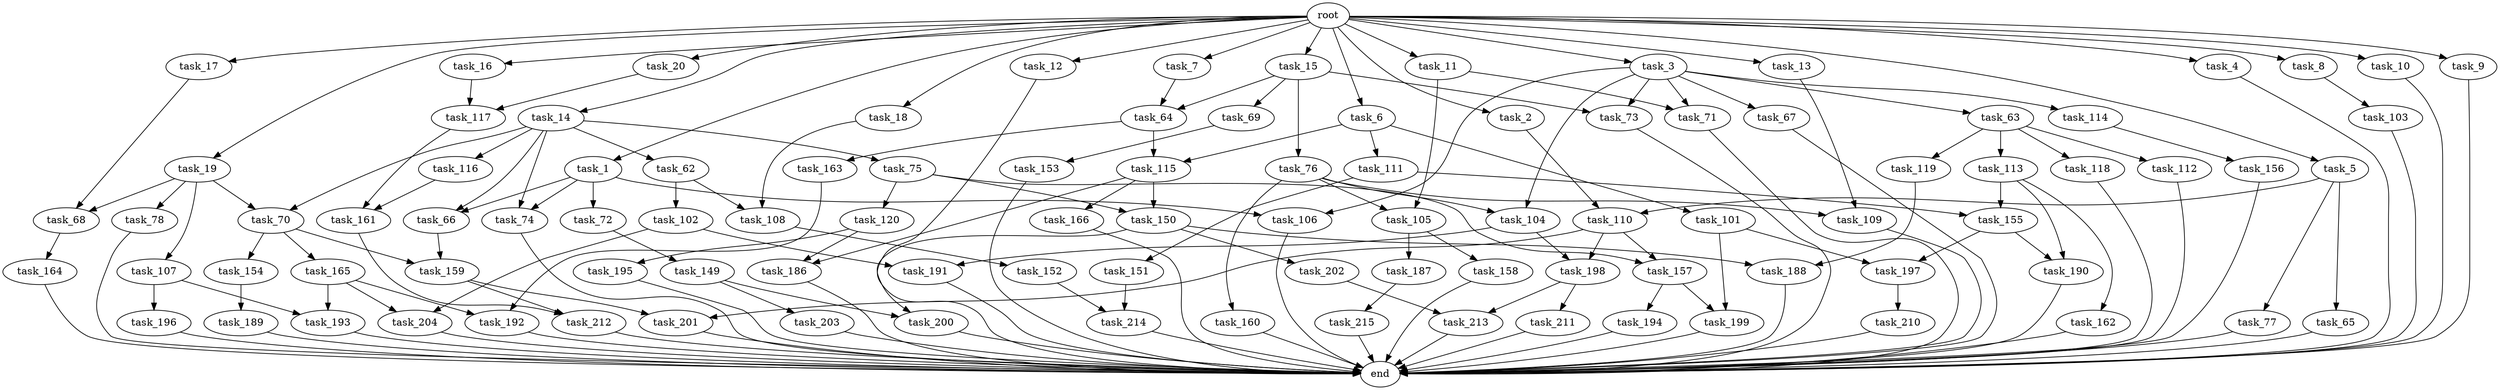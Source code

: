 digraph G {
  task_149 [size="309237645.312000"];
  task_192 [size="635655159.808000"];
  task_16 [size="1.024000"];
  task_150 [size="111669149.696000"];
  task_212 [size="455266533.376000"];
  task_115 [size="833223655.424000"];
  task_158 [size="858993459.200000"];
  task_19 [size="1.024000"];
  task_12 [size="1.024000"];
  task_190 [size="1073741824.000000"];
  task_119 [size="549755813.888000"];
  task_114 [size="549755813.888000"];
  task_102 [size="695784701.952000"];
  task_11 [size="1.024000"];
  task_20 [size="1.024000"];
  task_113 [size="549755813.888000"];
  task_68 [size="154618822.656000"];
  task_101 [size="137438953.472000"];
  task_117 [size="893353197.568000"];
  task_162 [size="214748364.800000"];
  task_151 [size="695784701.952000"];
  task_62 [size="858993459.200000"];
  task_14 [size="1.024000"];
  task_107 [size="77309411.328000"];
  task_1 [size="1.024000"];
  task_108 [size="1005022347.264000"];
  task_156 [size="549755813.888000"];
  task_6 [size="1.024000"];
  task_72 [size="858993459.200000"];
  task_200 [size="635655159.808000"];
  task_63 [size="549755813.888000"];
  root [size="0.000000"];
  task_202 [size="420906795.008000"];
  task_104 [size="1099511627.776000"];
  task_7 [size="1.024000"];
  task_74 [size="1717986918.400000"];
  task_118 [size="549755813.888000"];
  task_18 [size="1.024000"];
  task_64 [size="171798691.840000"];
  task_152 [size="214748364.800000"];
  task_106 [size="1408749273.088000"];
  task_157 [size="111669149.696000"];
  task_198 [size="773094113.280000"];
  task_215 [size="420906795.008000"];
  task_203 [size="214748364.800000"];
  task_155 [size="910533066.752000"];
  task_77 [size="695784701.952000"];
  task_210 [size="77309411.328000"];
  task_195 [size="309237645.312000"];
  task_2 [size="1.024000"];
  task_110 [size="1005022347.264000"];
  task_153 [size="77309411.328000"];
  task_66 [size="1717986918.400000"];
  task_4 [size="1.024000"];
  task_103 [size="695784701.952000"];
  task_191 [size="773094113.280000"];
  task_112 [size="549755813.888000"];
  task_199 [size="558345748.480000"];
  task_65 [size="695784701.952000"];
  task_69 [size="137438953.472000"];
  task_73 [size="687194767.360000"];
  task_76 [size="137438953.472000"];
  task_188 [size="1279900254.208000"];
  task_159 [size="627065225.216000"];
  task_154 [size="77309411.328000"];
  task_10 [size="1.024000"];
  task_213 [size="274877906.944000"];
  task_13 [size="1.024000"];
  task_163 [size="695784701.952000"];
  task_186 [size="386547056.640000"];
  task_187 [size="858993459.200000"];
  task_214 [size="773094113.280000"];
  task_75 [size="858993459.200000"];
  task_111 [size="137438953.472000"];
  task_15 [size="1.024000"];
  end [size="0.000000"];
  task_164 [size="309237645.312000"];
  task_211 [size="137438953.472000"];
  task_196 [size="549755813.888000"];
  task_70 [size="936302870.528000"];
  task_160 [size="549755813.888000"];
  task_193 [size="970662608.896000"];
  task_78 [size="77309411.328000"];
  task_3 [size="1.024000"];
  task_166 [size="77309411.328000"];
  task_71 [size="627065225.216000"];
  task_197 [size="1279900254.208000"];
  task_105 [size="627065225.216000"];
  task_201 [size="111669149.696000"];
  task_194 [size="137438953.472000"];
  task_109 [size="764504178.688000"];
  task_8 [size="1.024000"];
  task_9 [size="1.024000"];
  task_120 [size="34359738.368000"];
  task_5 [size="1.024000"];
  task_67 [size="549755813.888000"];
  task_161 [size="627065225.216000"];
  task_17 [size="1.024000"];
  task_204 [size="498216206.336000"];
  task_165 [size="77309411.328000"];
  task_189 [size="34359738.368000"];
  task_116 [size="858993459.200000"];

  task_149 -> task_200 [size="209715200.000000"];
  task_149 -> task_203 [size="209715200.000000"];
  task_192 -> end [size="1.000000"];
  task_16 -> task_117 [size="33554432.000000"];
  task_150 -> task_202 [size="411041792.000000"];
  task_150 -> task_200 [size="411041792.000000"];
  task_150 -> task_188 [size="411041792.000000"];
  task_212 -> end [size="1.000000"];
  task_115 -> task_150 [size="75497472.000000"];
  task_115 -> task_166 [size="75497472.000000"];
  task_115 -> task_186 [size="75497472.000000"];
  task_158 -> end [size="1.000000"];
  task_19 -> task_70 [size="75497472.000000"];
  task_19 -> task_68 [size="75497472.000000"];
  task_19 -> task_78 [size="75497472.000000"];
  task_19 -> task_107 [size="75497472.000000"];
  task_12 -> end [size="1.000000"];
  task_190 -> end [size="1.000000"];
  task_119 -> task_188 [size="838860800.000000"];
  task_114 -> task_156 [size="536870912.000000"];
  task_102 -> task_191 [size="75497472.000000"];
  task_102 -> task_204 [size="75497472.000000"];
  task_11 -> task_71 [size="75497472.000000"];
  task_11 -> task_105 [size="75497472.000000"];
  task_20 -> task_117 [size="838860800.000000"];
  task_113 -> task_162 [size="209715200.000000"];
  task_113 -> task_155 [size="209715200.000000"];
  task_113 -> task_190 [size="209715200.000000"];
  task_68 -> task_164 [size="301989888.000000"];
  task_101 -> task_197 [size="411041792.000000"];
  task_101 -> task_199 [size="411041792.000000"];
  task_117 -> task_161 [size="75497472.000000"];
  task_162 -> end [size="1.000000"];
  task_151 -> task_214 [size="75497472.000000"];
  task_62 -> task_108 [size="679477248.000000"];
  task_62 -> task_102 [size="679477248.000000"];
  task_14 -> task_74 [size="838860800.000000"];
  task_14 -> task_116 [size="838860800.000000"];
  task_14 -> task_66 [size="838860800.000000"];
  task_14 -> task_70 [size="838860800.000000"];
  task_14 -> task_62 [size="838860800.000000"];
  task_14 -> task_75 [size="838860800.000000"];
  task_107 -> task_193 [size="536870912.000000"];
  task_107 -> task_196 [size="536870912.000000"];
  task_1 -> task_74 [size="838860800.000000"];
  task_1 -> task_72 [size="838860800.000000"];
  task_1 -> task_106 [size="838860800.000000"];
  task_1 -> task_66 [size="838860800.000000"];
  task_108 -> task_152 [size="209715200.000000"];
  task_156 -> end [size="1.000000"];
  task_6 -> task_111 [size="134217728.000000"];
  task_6 -> task_101 [size="134217728.000000"];
  task_6 -> task_115 [size="134217728.000000"];
  task_72 -> task_149 [size="301989888.000000"];
  task_200 -> end [size="1.000000"];
  task_63 -> task_113 [size="536870912.000000"];
  task_63 -> task_119 [size="536870912.000000"];
  task_63 -> task_118 [size="536870912.000000"];
  task_63 -> task_112 [size="536870912.000000"];
  root -> task_2 [size="1.000000"];
  root -> task_7 [size="1.000000"];
  root -> task_5 [size="1.000000"];
  root -> task_11 [size="1.000000"];
  root -> task_20 [size="1.000000"];
  root -> task_10 [size="1.000000"];
  root -> task_16 [size="1.000000"];
  root -> task_4 [size="1.000000"];
  root -> task_17 [size="1.000000"];
  root -> task_3 [size="1.000000"];
  root -> task_13 [size="1.000000"];
  root -> task_18 [size="1.000000"];
  root -> task_9 [size="1.000000"];
  root -> task_19 [size="1.000000"];
  root -> task_6 [size="1.000000"];
  root -> task_14 [size="1.000000"];
  root -> task_8 [size="1.000000"];
  root -> task_12 [size="1.000000"];
  root -> task_15 [size="1.000000"];
  root -> task_1 [size="1.000000"];
  task_202 -> task_213 [size="134217728.000000"];
  task_104 -> task_191 [size="679477248.000000"];
  task_104 -> task_198 [size="679477248.000000"];
  task_7 -> task_64 [size="33554432.000000"];
  task_74 -> end [size="1.000000"];
  task_118 -> end [size="1.000000"];
  task_18 -> task_108 [size="301989888.000000"];
  task_64 -> task_163 [size="679477248.000000"];
  task_64 -> task_115 [size="679477248.000000"];
  task_152 -> task_214 [size="679477248.000000"];
  task_106 -> end [size="1.000000"];
  task_157 -> task_194 [size="134217728.000000"];
  task_157 -> task_199 [size="134217728.000000"];
  task_198 -> task_211 [size="134217728.000000"];
  task_198 -> task_213 [size="134217728.000000"];
  task_215 -> end [size="1.000000"];
  task_203 -> end [size="1.000000"];
  task_155 -> task_197 [size="838860800.000000"];
  task_155 -> task_190 [size="838860800.000000"];
  task_77 -> end [size="1.000000"];
  task_210 -> end [size="1.000000"];
  task_195 -> end [size="1.000000"];
  task_2 -> task_110 [size="301989888.000000"];
  task_110 -> task_157 [size="75497472.000000"];
  task_110 -> task_198 [size="75497472.000000"];
  task_110 -> task_201 [size="75497472.000000"];
  task_153 -> end [size="1.000000"];
  task_66 -> task_159 [size="536870912.000000"];
  task_4 -> end [size="1.000000"];
  task_103 -> end [size="1.000000"];
  task_191 -> end [size="1.000000"];
  task_112 -> end [size="1.000000"];
  task_199 -> end [size="1.000000"];
  task_65 -> end [size="1.000000"];
  task_69 -> task_153 [size="75497472.000000"];
  task_73 -> end [size="1.000000"];
  task_76 -> task_160 [size="536870912.000000"];
  task_76 -> task_105 [size="536870912.000000"];
  task_76 -> task_104 [size="536870912.000000"];
  task_76 -> task_109 [size="536870912.000000"];
  task_188 -> end [size="1.000000"];
  task_159 -> task_212 [size="33554432.000000"];
  task_159 -> task_201 [size="33554432.000000"];
  task_154 -> task_189 [size="33554432.000000"];
  task_10 -> end [size="1.000000"];
  task_213 -> end [size="1.000000"];
  task_13 -> task_109 [size="209715200.000000"];
  task_163 -> task_192 [size="209715200.000000"];
  task_186 -> end [size="1.000000"];
  task_187 -> task_215 [size="411041792.000000"];
  task_214 -> end [size="1.000000"];
  task_75 -> task_150 [size="33554432.000000"];
  task_75 -> task_120 [size="33554432.000000"];
  task_75 -> task_157 [size="33554432.000000"];
  task_111 -> task_155 [size="679477248.000000"];
  task_111 -> task_151 [size="679477248.000000"];
  task_15 -> task_73 [size="134217728.000000"];
  task_15 -> task_64 [size="134217728.000000"];
  task_15 -> task_69 [size="134217728.000000"];
  task_15 -> task_76 [size="134217728.000000"];
  task_164 -> end [size="1.000000"];
  task_211 -> end [size="1.000000"];
  task_196 -> end [size="1.000000"];
  task_70 -> task_159 [size="75497472.000000"];
  task_70 -> task_154 [size="75497472.000000"];
  task_70 -> task_165 [size="75497472.000000"];
  task_160 -> end [size="1.000000"];
  task_193 -> end [size="1.000000"];
  task_78 -> end [size="1.000000"];
  task_3 -> task_71 [size="536870912.000000"];
  task_3 -> task_114 [size="536870912.000000"];
  task_3 -> task_67 [size="536870912.000000"];
  task_3 -> task_73 [size="536870912.000000"];
  task_3 -> task_106 [size="536870912.000000"];
  task_3 -> task_104 [size="536870912.000000"];
  task_3 -> task_63 [size="536870912.000000"];
  task_166 -> end [size="1.000000"];
  task_71 -> end [size="1.000000"];
  task_197 -> task_210 [size="75497472.000000"];
  task_105 -> task_187 [size="838860800.000000"];
  task_105 -> task_158 [size="838860800.000000"];
  task_201 -> end [size="1.000000"];
  task_194 -> end [size="1.000000"];
  task_109 -> end [size="1.000000"];
  task_8 -> task_103 [size="679477248.000000"];
  task_9 -> end [size="1.000000"];
  task_120 -> task_186 [size="301989888.000000"];
  task_120 -> task_195 [size="301989888.000000"];
  task_5 -> task_65 [size="679477248.000000"];
  task_5 -> task_110 [size="679477248.000000"];
  task_5 -> task_77 [size="679477248.000000"];
  task_67 -> end [size="1.000000"];
  task_161 -> task_212 [size="411041792.000000"];
  task_17 -> task_68 [size="75497472.000000"];
  task_204 -> end [size="1.000000"];
  task_165 -> task_193 [size="411041792.000000"];
  task_165 -> task_192 [size="411041792.000000"];
  task_165 -> task_204 [size="411041792.000000"];
  task_189 -> end [size="1.000000"];
  task_116 -> task_161 [size="536870912.000000"];
}
